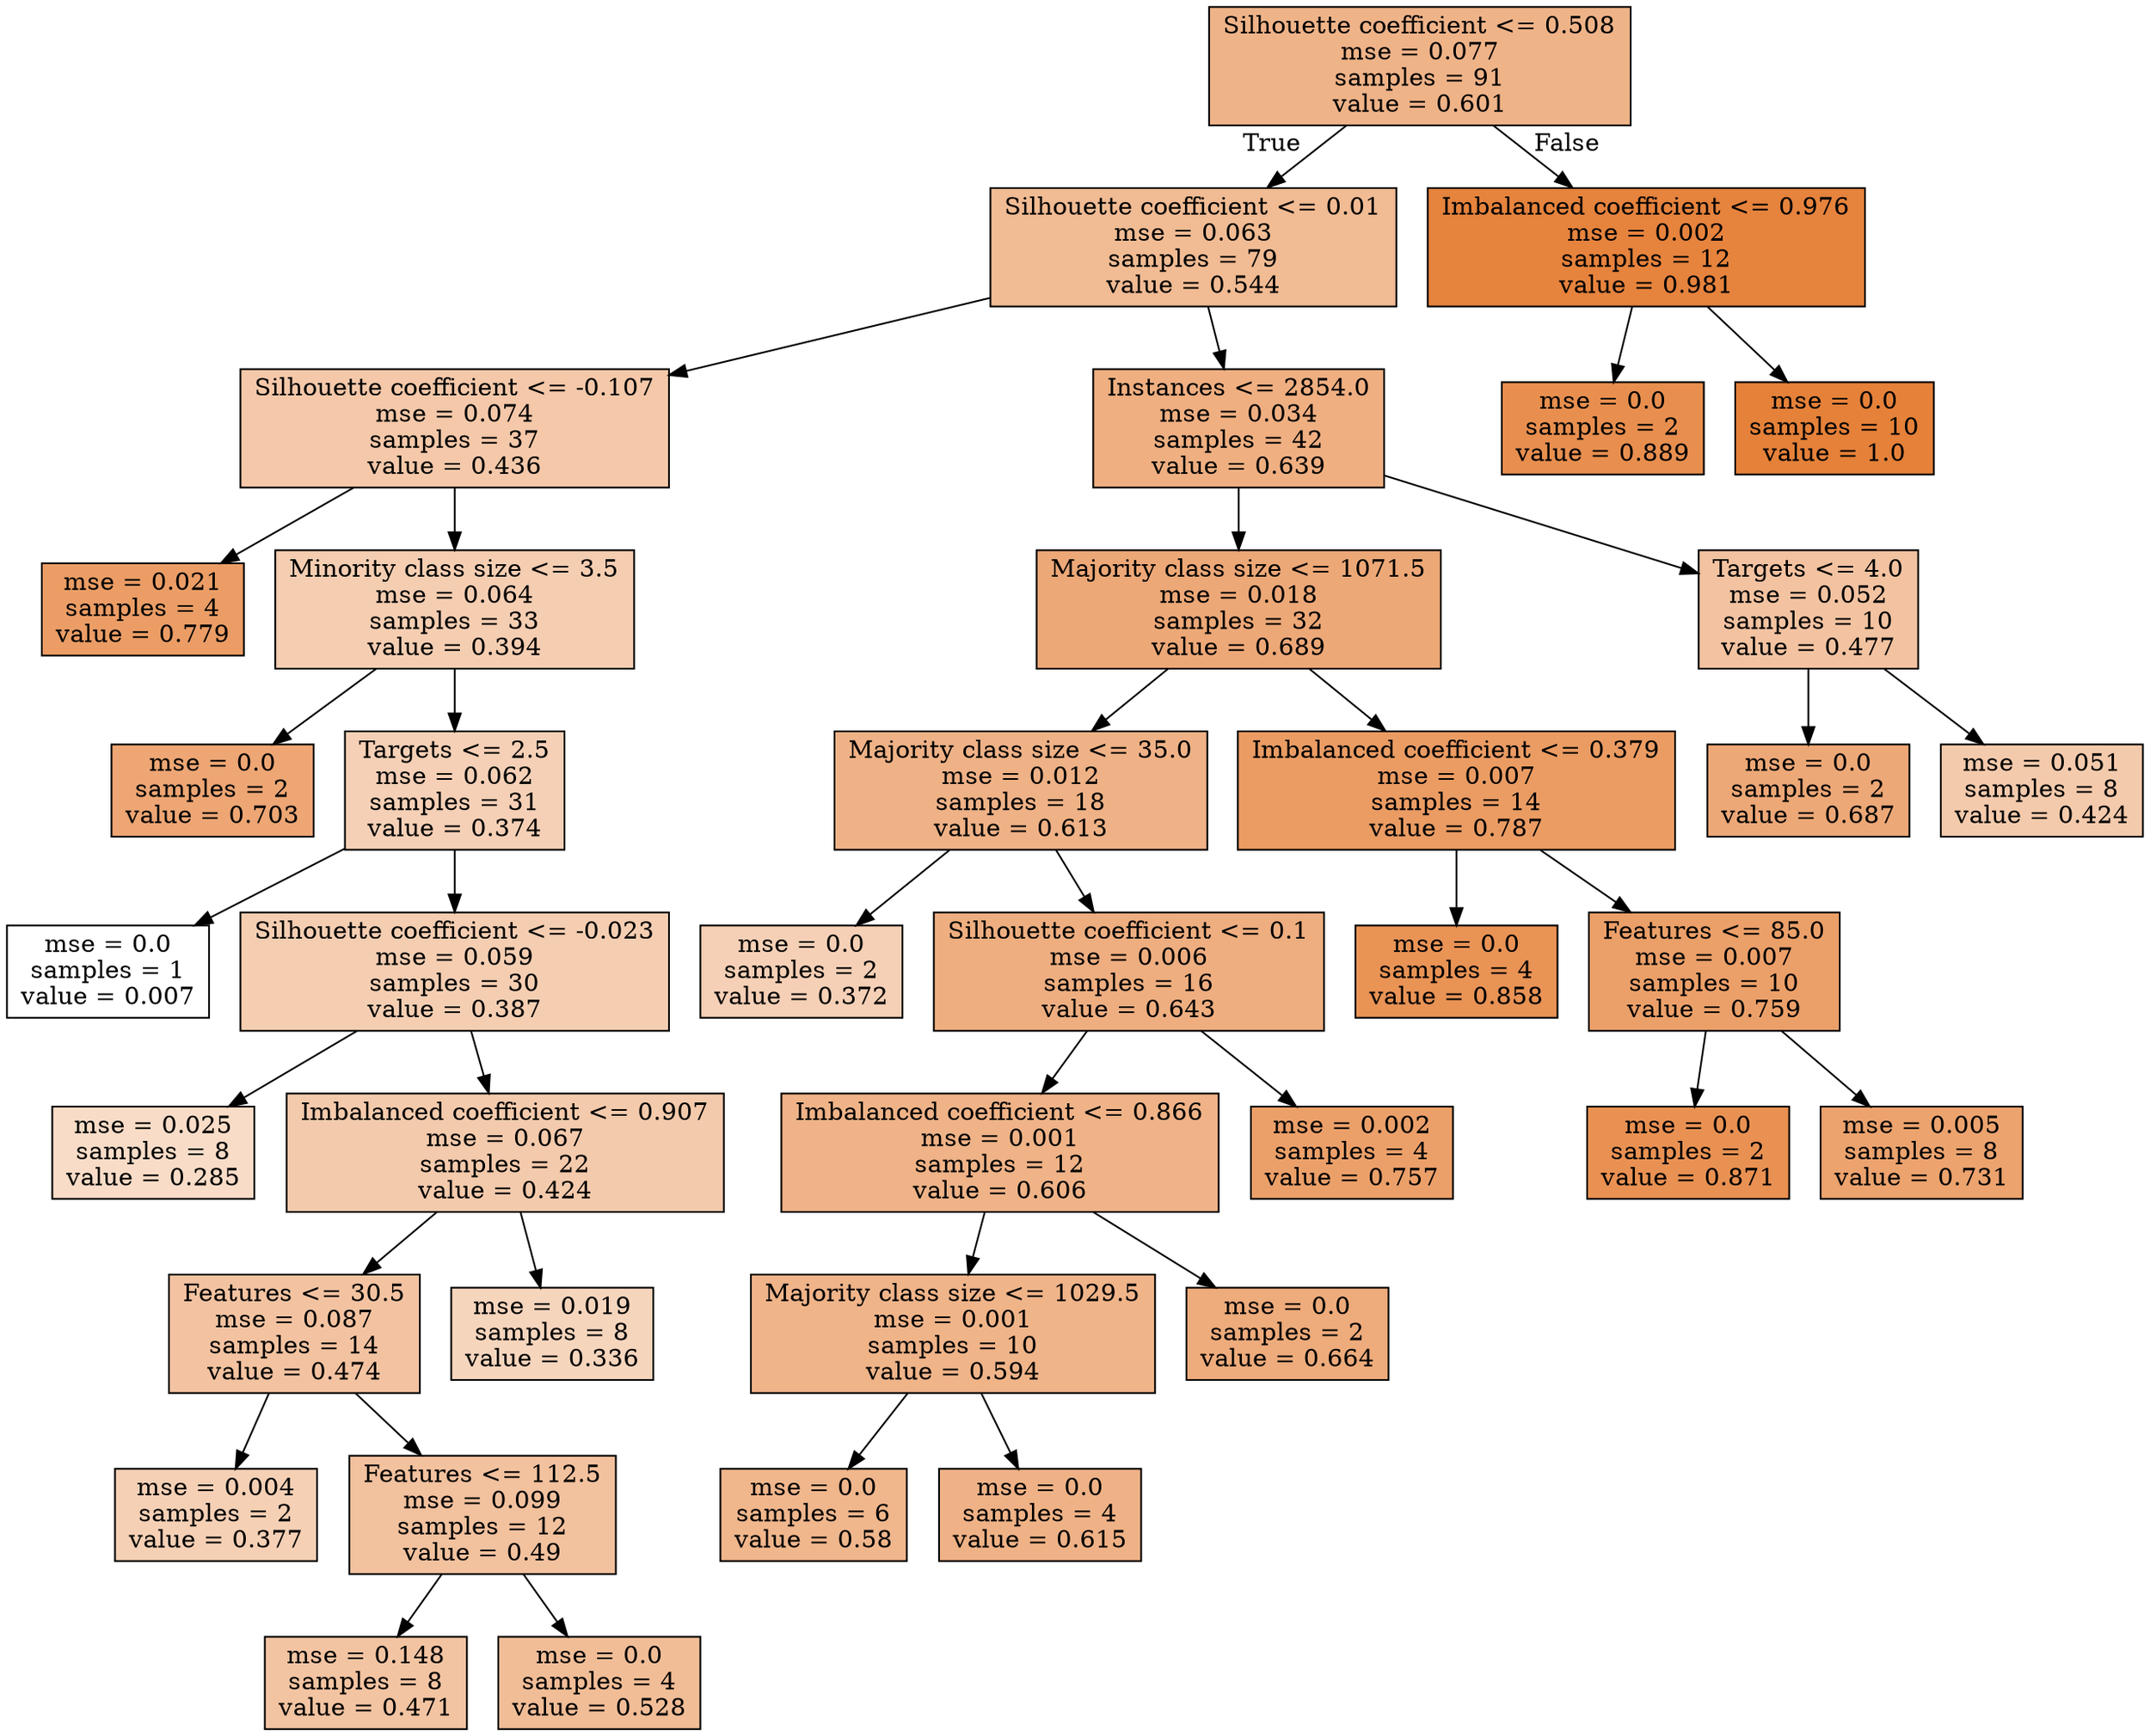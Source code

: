 digraph Tree {
node [shape=box, style="filled", color="black"] ;
0 [label="Silhouette coefficient <= 0.508\nmse = 0.077\nsamples = 91\nvalue = 0.601", fillcolor="#e5813999"] ;
1 [label="Silhouette coefficient <= 0.01\nmse = 0.063\nsamples = 79\nvalue = 0.544", fillcolor="#e581398a"] ;
0 -> 1 [labeldistance=2.5, labelangle=45, headlabel="True"] ;
2 [label="Silhouette coefficient <= -0.107\nmse = 0.074\nsamples = 37\nvalue = 0.436", fillcolor="#e581396e"] ;
1 -> 2 ;
3 [label="mse = 0.021\nsamples = 4\nvalue = 0.779", fillcolor="#e58139c6"] ;
2 -> 3 ;
4 [label="Minority class size <= 3.5\nmse = 0.064\nsamples = 33\nvalue = 0.394", fillcolor="#e5813963"] ;
2 -> 4 ;
5 [label="mse = 0.0\nsamples = 2\nvalue = 0.703", fillcolor="#e58139b3"] ;
4 -> 5 ;
6 [label="Targets <= 2.5\nmse = 0.062\nsamples = 31\nvalue = 0.374", fillcolor="#e581395e"] ;
4 -> 6 ;
7 [label="mse = 0.0\nsamples = 1\nvalue = 0.007", fillcolor="#e5813900"] ;
6 -> 7 ;
8 [label="Silhouette coefficient <= -0.023\nmse = 0.059\nsamples = 30\nvalue = 0.387", fillcolor="#e5813962"] ;
6 -> 8 ;
9 [label="mse = 0.025\nsamples = 8\nvalue = 0.285", fillcolor="#e5813947"] ;
8 -> 9 ;
10 [label="Imbalanced coefficient <= 0.907\nmse = 0.067\nsamples = 22\nvalue = 0.424", fillcolor="#e581396b"] ;
8 -> 10 ;
11 [label="Features <= 30.5\nmse = 0.087\nsamples = 14\nvalue = 0.474", fillcolor="#e5813978"] ;
10 -> 11 ;
12 [label="mse = 0.004\nsamples = 2\nvalue = 0.377", fillcolor="#e581395f"] ;
11 -> 12 ;
13 [label="Features <= 112.5\nmse = 0.099\nsamples = 12\nvalue = 0.49", fillcolor="#e581397c"] ;
11 -> 13 ;
14 [label="mse = 0.148\nsamples = 8\nvalue = 0.471", fillcolor="#e5813977"] ;
13 -> 14 ;
15 [label="mse = 0.0\nsamples = 4\nvalue = 0.528", fillcolor="#e5813986"] ;
13 -> 15 ;
16 [label="mse = 0.019\nsamples = 8\nvalue = 0.336", fillcolor="#e5813954"] ;
10 -> 16 ;
17 [label="Instances <= 2854.0\nmse = 0.034\nsamples = 42\nvalue = 0.639", fillcolor="#e58139a2"] ;
1 -> 17 ;
18 [label="Majority class size <= 1071.5\nmse = 0.018\nsamples = 32\nvalue = 0.689", fillcolor="#e58139af"] ;
17 -> 18 ;
19 [label="Majority class size <= 35.0\nmse = 0.012\nsamples = 18\nvalue = 0.613", fillcolor="#e581399c"] ;
18 -> 19 ;
20 [label="mse = 0.0\nsamples = 2\nvalue = 0.372", fillcolor="#e581395e"] ;
19 -> 20 ;
21 [label="Silhouette coefficient <= 0.1\nmse = 0.006\nsamples = 16\nvalue = 0.643", fillcolor="#e58139a3"] ;
19 -> 21 ;
22 [label="Imbalanced coefficient <= 0.866\nmse = 0.001\nsamples = 12\nvalue = 0.606", fillcolor="#e581399a"] ;
21 -> 22 ;
23 [label="Majority class size <= 1029.5\nmse = 0.001\nsamples = 10\nvalue = 0.594", fillcolor="#e5813997"] ;
22 -> 23 ;
24 [label="mse = 0.0\nsamples = 6\nvalue = 0.58", fillcolor="#e5813993"] ;
23 -> 24 ;
25 [label="mse = 0.0\nsamples = 4\nvalue = 0.615", fillcolor="#e581399c"] ;
23 -> 25 ;
26 [label="mse = 0.0\nsamples = 2\nvalue = 0.664", fillcolor="#e58139a9"] ;
22 -> 26 ;
27 [label="mse = 0.002\nsamples = 4\nvalue = 0.757", fillcolor="#e58139c1"] ;
21 -> 27 ;
28 [label="Imbalanced coefficient <= 0.379\nmse = 0.007\nsamples = 14\nvalue = 0.787", fillcolor="#e58139c8"] ;
18 -> 28 ;
29 [label="mse = 0.0\nsamples = 4\nvalue = 0.858", fillcolor="#e58139db"] ;
28 -> 29 ;
30 [label="Features <= 85.0\nmse = 0.007\nsamples = 10\nvalue = 0.759", fillcolor="#e58139c1"] ;
28 -> 30 ;
31 [label="mse = 0.0\nsamples = 2\nvalue = 0.871", fillcolor="#e58139de"] ;
30 -> 31 ;
32 [label="mse = 0.005\nsamples = 8\nvalue = 0.731", fillcolor="#e58139ba"] ;
30 -> 32 ;
33 [label="Targets <= 4.0\nmse = 0.052\nsamples = 10\nvalue = 0.477", fillcolor="#e5813979"] ;
17 -> 33 ;
34 [label="mse = 0.0\nsamples = 2\nvalue = 0.687", fillcolor="#e58139af"] ;
33 -> 34 ;
35 [label="mse = 0.051\nsamples = 8\nvalue = 0.424", fillcolor="#e581396b"] ;
33 -> 35 ;
36 [label="Imbalanced coefficient <= 0.976\nmse = 0.002\nsamples = 12\nvalue = 0.981", fillcolor="#e58139fa"] ;
0 -> 36 [labeldistance=2.5, labelangle=-45, headlabel="False"] ;
37 [label="mse = 0.0\nsamples = 2\nvalue = 0.889", fillcolor="#e58139e2"] ;
36 -> 37 ;
38 [label="mse = 0.0\nsamples = 10\nvalue = 1.0", fillcolor="#e58139ff"] ;
36 -> 38 ;
}